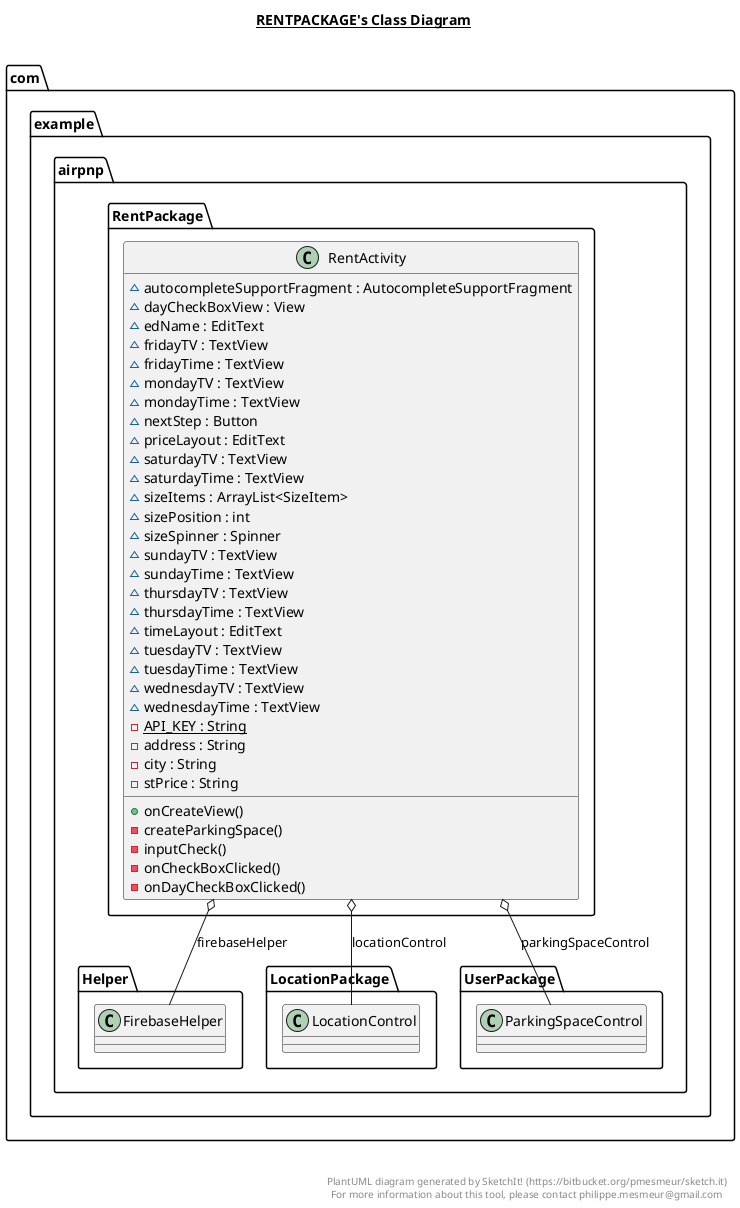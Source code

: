 @startuml

title __RENTPACKAGE's Class Diagram__\n

  namespace com.example.airpnp {
    namespace RentPackage {
      class com.example.airpnp.RentPackage.RentActivity {
          ~ autocompleteSupportFragment : AutocompleteSupportFragment
          ~ dayCheckBoxView : View
          ~ edName : EditText
          ~ fridayTV : TextView
          ~ fridayTime : TextView
          ~ mondayTV : TextView
          ~ mondayTime : TextView
          ~ nextStep : Button
          ~ priceLayout : EditText
          ~ saturdayTV : TextView
          ~ saturdayTime : TextView
          ~ sizeItems : ArrayList<SizeItem>
          ~ sizePosition : int
          ~ sizeSpinner : Spinner
          ~ sundayTV : TextView
          ~ sundayTime : TextView
          ~ thursdayTV : TextView
          ~ thursdayTime : TextView
          ~ timeLayout : EditText
          ~ tuesdayTV : TextView
          ~ tuesdayTime : TextView
          ~ wednesdayTV : TextView
          ~ wednesdayTime : TextView
          {static} - API_KEY : String
          - address : String
          - city : String
          - stPrice : String
          + onCreateView()
          - createParkingSpace()
          - inputCheck()
          - onCheckBoxClicked()
          - onDayCheckBoxClicked()
      }
    }
  }
  

  com.example.airpnp.RentPackage.RentActivity o-- com.example.airpnp.Helper.FirebaseHelper : firebaseHelper
  com.example.airpnp.RentPackage.RentActivity o-- com.example.airpnp.LocationPackage.LocationControl : locationControl
  com.example.airpnp.RentPackage.RentActivity o-- com.example.airpnp.UserPackage.ParkingSpaceControl : parkingSpaceControl


right footer


PlantUML diagram generated by SketchIt! (https://bitbucket.org/pmesmeur/sketch.it)
For more information about this tool, please contact philippe.mesmeur@gmail.com
endfooter

@enduml
